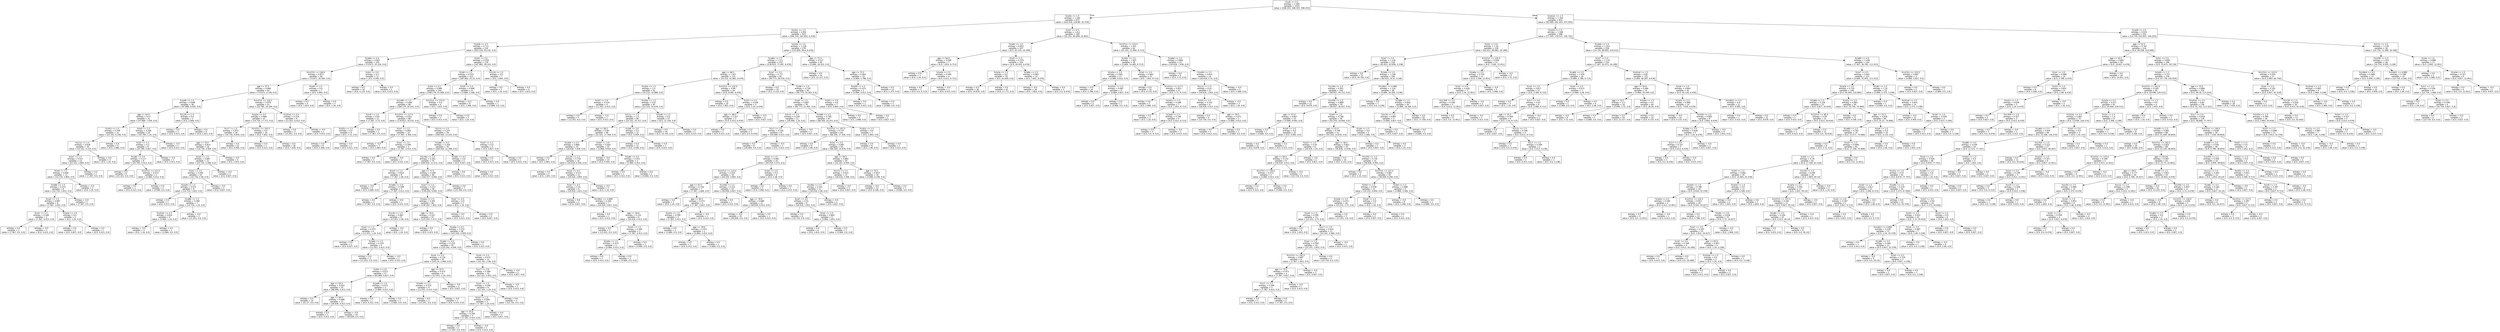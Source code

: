 digraph Tree {
node [shape=box, fontname="helvetica"] ;
edge [fontname="helvetica"] ;
0 [label="fs1a5 <= 2.5\nentropy = 1.585\nsamples = 1525\nvalue = [508.333, 508.333, 508.333]"] ;
1 [label="fs1d2z <= 1.5\nentropy = 1.169\nsamples = 672\nvalue = [416.244, 226.89, 32.378]"] ;
0 -> 1 [labeldistance=2.5, labelangle=45, headlabel="True"] ;
2 [label="fs1d1y <= 1.5\nentropy = 0.952\nsamples = 503\nvalue = [394.143, 162.832, 6.476]"] ;
1 -> 2 ;
3 [label="fs1a2b <= 2.5\nentropy = 0.711\nsamples = 224\nvalue = [261.534, 63.232, 0.0]"] ;
2 -> 3 ;
4 [label="fs1a6a <= 2.5\nentropy = 0.907\nsamples = 105\nvalue = [73.671, 35.129, 0.0]"] ;
3 -> 4 ;
5 [label="fs1ct7z1 <= 136.0\nentropy = 0.873\nsamples = 94\nvalue = [73.671, 30.583, 0.0]"] ;
4 -> 5 ;
6 [label="age <= 57.5\nentropy = 0.846\nsamples = 87\nvalue = [73.671, 27.69, 0.0]"] ;
5 -> 6 ;
7 [label="fs1a4b <= 1.5\nentropy = 0.648\nsamples = 36\nvalue = [47.886, 9.505, 0.0]"] ;
6 -> 7 ;
8 [label="age <= 54.5\nentropy = 0.57\nsamples = 31\nvalue = [47.886, 7.439, 0.0]"] ;
7 -> 8 ;
9 [label="fs1d1z <= 1.5\nentropy = 0.758\nsamples = 21\nvalue = [22.101, 6.199, 0.0]"] ;
8 -> 9 ;
10 [label="fs1c1y <= 1.5\nentropy = 0.628\nsamples = 16\nvalue = [22.101, 4.133, 0.0]"] ;
9 -> 10 ;
11 [label="fs1e7 <= 1.5\nentropy = 0.517\nsamples = 13\nvalue = [22.101, 2.893, 0.0]"] ;
10 -> 11 ;
12 [label="fs1e4 <= 1.5\nentropy = 0.644\nsamples = 11\nvalue = [14.734, 2.893, 0.0]"] ;
11 -> 12 ;
13 [label="fs1a6b <= 1.5\nentropy = 0.472\nsamples = 8\nvalue = [14.734, 1.653, 0.0]"] ;
12 -> 13 ;
14 [label="fs1a5 <= 1.5\nentropy = 0.687\nsamples = 6\nvalue = [7.367, 1.653, 0.0]"] ;
13 -> 14 ;
15 [label="fs1e1 <= 1.5\nentropy = 0.299\nsamples = 3\nvalue = [7.367, 0.413, 0.0]"] ;
14 -> 15 ;
16 [label="entropy = 0.0\nsamples = 2\nvalue = [7.367, 0.0, 0.0]"] ;
15 -> 16 ;
17 [label="entropy = -0.0\nsamples = 1\nvalue = [0.0, 0.413, 0.0]"] ;
15 -> 17 ;
18 [label="fs1a2a <= 2.5\nentropy = 0.0\nsamples = 3\nvalue = [0.0, 1.24, 0.0]"] ;
14 -> 18 ;
19 [label="entropy = 0.0\nsamples = 2\nvalue = [0.0, 0.827, 0.0]"] ;
18 -> 19 ;
20 [label="entropy = 0.0\nsamples = 1\nvalue = [0.0, 0.413, 0.0]"] ;
18 -> 20 ;
21 [label="entropy = -0.0\nsamples = 2\nvalue = [7.367, 0.0, 0.0]"] ;
13 -> 21 ;
22 [label="entropy = -0.0\nsamples = 3\nvalue = [0.0, 1.24, 0.0]"] ;
12 -> 22 ;
23 [label="entropy = 0.0\nsamples = 2\nvalue = [7.367, 0.0, 0.0]"] ;
11 -> 23 ;
24 [label="entropy = -0.0\nsamples = 3\nvalue = [0.0, 1.24, 0.0]"] ;
10 -> 24 ;
25 [label="entropy = 0.0\nsamples = 5\nvalue = [0.0, 2.066, 0.0]"] ;
9 -> 25 ;
26 [label="fs1e3 <= 1.5\nentropy = 0.269\nsamples = 10\nvalue = [25.785, 1.24, 0.0]"] ;
8 -> 26 ;
27 [label="fs1e7 <= 1.5\nentropy = 0.2\nsamples = 9\nvalue = [25.785, 0.827, 0.0]"] ;
26 -> 27 ;
28 [label="fs1a6c <= 4.5\nentropy = 0.117\nsamples = 8\nvalue = [25.785, 0.413, 0.0]"] ;
27 -> 28 ;
29 [label="entropy = 0.0\nsamples = 6\nvalue = [22.101, 0.0, 0.0]"] ;
28 -> 29 ;
30 [label="fs1ct7y1 <= 127.5\nentropy = 0.472\nsamples = 2\nvalue = [3.684, 0.413, 0.0]"] ;
28 -> 30 ;
31 [label="entropy = 0.0\nsamples = 1\nvalue = [0.0, 0.413, 0.0]"] ;
30 -> 31 ;
32 [label="entropy = 0.0\nsamples = 1\nvalue = [3.684, 0.0, 0.0]"] ;
30 -> 32 ;
33 [label="entropy = -0.0\nsamples = 1\nvalue = [0.0, 0.413, 0.0]"] ;
27 -> 33 ;
34 [label="entropy = -0.0\nsamples = 1\nvalue = [0.0, 0.413, 0.0]"] ;
26 -> 34 ;
35 [label="fs1c2b <= 1.5\nentropy = 0.0\nsamples = 5\nvalue = [0.0, 2.066, 0.0]"] ;
7 -> 35 ;
36 [label="entropy = 0.0\nsamples = 1\nvalue = [0.0, 0.413, 0.0]"] ;
35 -> 36 ;
37 [label="entropy = 0.0\nsamples = 4\nvalue = [0.0, 1.653, 0.0]"] ;
35 -> 37 ;
38 [label="fs1ct7z1 <= 132.5\nentropy = 0.978\nsamples = 51\nvalue = [25.785, 18.184, 0.0]"] ;
6 -> 38 ;
39 [label="fs1a2a <= 2.5\nentropy = 0.994\nsamples = 47\nvalue = [14.734, 17.771, 0.0]"] ;
38 -> 39 ;
40 [label="fs1c7 <= 1.5\nentropy = 0.972\nsamples = 28\nvalue = [14.734, 9.919, 0.0]"] ;
39 -> 40 ;
41 [label="age <= 70.5\nentropy = 0.814\nsamples = 16\nvalue = [14.734, 4.959, 0.0]"] ;
40 -> 41 ;
42 [label="fs1e5 <= 1.5\nentropy = 0.687\nsamples = 12\nvalue = [14.734, 3.306, 0.0]"] ;
41 -> 42 ;
43 [label="fs1e1 <= 1.5\nentropy = 0.595\nsamples = 10\nvalue = [14.734, 2.48, 0.0]"] ;
42 -> 43 ;
44 [label="fs1a2b <= 1.5\nentropy = 0.472\nsamples = 8\nvalue = [14.734, 1.653, 0.0]"] ;
43 -> 44 ;
45 [label="entropy = 0.0\nsamples = 1\nvalue = [0.0, 0.413, 0.0]"] ;
44 -> 45 ;
46 [label="fs1a6b <= 1.5\nentropy = 0.394\nsamples = 7\nvalue = [14.734, 1.24, 0.0]"] ;
44 -> 46 ;
47 [label="fs1d1a1 <= 2.5\nentropy = 0.814\nsamples = 4\nvalue = [3.684, 1.24, 0.0]"] ;
46 -> 47 ;
48 [label="entropy = -0.0\nsamples = 3\nvalue = [0.0, 1.24, 0.0]"] ;
47 -> 48 ;
49 [label="entropy = 0.0\nsamples = 1\nvalue = [3.684, 0.0, 0.0]"] ;
47 -> 49 ;
50 [label="entropy = -0.0\nsamples = 3\nvalue = [11.051, 0.0, 0.0]"] ;
46 -> 50 ;
51 [label="entropy = -0.0\nsamples = 2\nvalue = [0.0, 0.827, 0.0]"] ;
43 -> 51 ;
52 [label="entropy = -0.0\nsamples = 2\nvalue = [0.0, 0.827, 0.0]"] ;
42 -> 52 ;
53 [label="entropy = -0.0\nsamples = 4\nvalue = [0.0, 1.653, 0.0]"] ;
41 -> 53 ;
54 [label="entropy = 0.0\nsamples = 12\nvalue = [0.0, 4.959, 0.0]"] ;
40 -> 54 ;
55 [label="fs1ct7y1 <= 102.5\nentropy = 0.0\nsamples = 19\nvalue = [0.0, 7.852, 0.0]"] ;
39 -> 55 ;
56 [label="entropy = 0.0\nsamples = 1\nvalue = [0.0, 0.413, 0.0]"] ;
55 -> 56 ;
57 [label="entropy = 0.0\nsamples = 18\nvalue = [0.0, 7.439, 0.0]"] ;
55 -> 57 ;
58 [label="fs1d1a1 <= 2.5\nentropy = 0.224\nsamples = 4\nvalue = [11.051, 0.413, 0.0]"] ;
38 -> 58 ;
59 [label="entropy = 0.0\nsamples = 3\nvalue = [11.051, 0.0, 0.0]"] ;
58 -> 59 ;
60 [label="entropy = -0.0\nsamples = 1\nvalue = [0.0, 0.413, 0.0]"] ;
58 -> 60 ;
61 [label="fs1e9 <= 1.5\nentropy = 0.0\nsamples = 7\nvalue = [0.0, 2.893, 0.0]"] ;
5 -> 61 ;
62 [label="entropy = 0.0\nsamples = 4\nvalue = [0.0, 1.653, 0.0]"] ;
61 -> 62 ;
63 [label="entropy = 0.0\nsamples = 3\nvalue = [0.0, 1.24, 0.0]"] ;
61 -> 63 ;
64 [label="fs1b1 <= 2.0\nentropy = 0.0\nsamples = 11\nvalue = [0.0, 4.546, 0.0]"] ;
4 -> 64 ;
65 [label="entropy = 0.0\nsamples = 10\nvalue = [0.0, 4.133, 0.0]"] ;
64 -> 65 ;
66 [label="entropy = 0.0\nsamples = 1\nvalue = [0.0, 0.413, 0.0]"] ;
64 -> 66 ;
67 [label="fs1b2 <= 2.0\nentropy = 0.558\nsamples = 119\nvalue = [187.862, 28.103, 0.0]"] ;
3 -> 67 ;
68 [label="fs1e9 <= 1.5\nentropy = 0.525\nsamples = 112\nvalue = [187.862, 25.21, 0.0]"] ;
67 -> 68 ;
69 [label="fs1b3 <= 2.5\nentropy = 0.489\nsamples = 103\nvalue = [184.179, 21.904, 0.0]"] ;
68 -> 69 ;
70 [label="fs1ct4b <= 1.5\nentropy = 0.466\nsamples = 99\nvalue = [184.179, 20.251, 0.0]"] ;
69 -> 70 ;
71 [label="fs1c8 <= 1.5\nentropy = 0.92\nsamples = 11\nvalue = [7.367, 3.72, 0.0]"] ;
70 -> 71 ;
72 [label="fs1d2y <= 1.5\nentropy = 0.0\nsamples = 9\nvalue = [0.0, 3.72, 0.0]"] ;
71 -> 72 ;
73 [label="entropy = 0.0\nsamples = 8\nvalue = [0.0, 3.306, 0.0]"] ;
72 -> 73 ;
74 [label="entropy = 0.0\nsamples = 1\nvalue = [0.0, 0.413, 0.0]"] ;
72 -> 74 ;
75 [label="entropy = 0.0\nsamples = 2\nvalue = [7.367, 0.0, 0.0]"] ;
71 -> 75 ;
76 [label="fs1ct7z1 <= 117.5\nentropy = 0.421\nsamples = 88\nvalue = [176.812, 16.531, 0.0]"] ;
70 -> 76 ;
77 [label="fs1e7 <= 1.5\nentropy = 0.893\nsamples = 10\nvalue = [7.367, 3.306, 0.0]"] ;
76 -> 77 ;
78 [label="entropy = -0.0\nsamples = 7\nvalue = [0.0, 2.893, 0.0]"] ;
77 -> 78 ;
79 [label="fs1e1 <= 1.5\nentropy = 0.299\nsamples = 3\nvalue = [7.367, 0.413, 0.0]"] ;
77 -> 79 ;
80 [label="entropy = 0.0\nsamples = 2\nvalue = [7.367, 0.0, 0.0]"] ;
79 -> 80 ;
81 [label="entropy = -0.0\nsamples = 1\nvalue = [0.0, 0.413, 0.0]"] ;
79 -> 81 ;
82 [label="fs1c1z <= 2.5\nentropy = 0.375\nsamples = 78\nvalue = [169.444, 13.225, 0.0]"] ;
76 -> 82 ;
83 [label="fs1a6b <= 4.5\nentropy = 0.359\nsamples = 76\nvalue = [169.444, 12.398, 0.0]"] ;
82 -> 83 ;
84 [label="fs1ct4a <= 1.5\nentropy = 0.343\nsamples = 74\nvalue = [169.444, 11.572, 0.0]"] ;
83 -> 84 ;
85 [label="fs1a5 <= 1.5\nentropy = 0.814\nsamples = 8\nvalue = [7.367, 2.48, 0.0]"] ;
84 -> 85 ;
86 [label="entropy = -0.0\nsamples = 5\nvalue = [0.0, 2.066, 0.0]"] ;
85 -> 86 ;
87 [label="fs1a6a <= 2.5\nentropy = 0.299\nsamples = 3\nvalue = [7.367, 0.413, 0.0]"] ;
85 -> 87 ;
88 [label="entropy = 0.0\nsamples = 2\nvalue = [7.367, 0.0, 0.0]"] ;
87 -> 88 ;
89 [label="entropy = -0.0\nsamples = 1\nvalue = [0.0, 0.413, 0.0]"] ;
87 -> 89 ;
90 [label="age <= 71.5\nentropy = 0.299\nsamples = 66\nvalue = [162.077, 9.092, 0.0]"] ;
84 -> 90 ;
91 [label="fs1e7 <= 1.5\nentropy = 0.337\nsamples = 59\nvalue = [136.292, 9.092, 0.0]"] ;
90 -> 91 ;
92 [label="fs1a2a <= 2.5\nentropy = 0.305\nsamples = 56\nvalue = [136.292, 7.852, 0.0]"] ;
91 -> 92 ;
93 [label="fs1c2b <= 1.5\nentropy = 0.687\nsamples = 9\nvalue = [11.051, 2.48, 0.0]"] ;
92 -> 93 ;
94 [label="fs1a5 <= 1.5\nentropy = 0.472\nsamples = 6\nvalue = [11.051, 1.24, 0.0]"] ;
93 -> 94 ;
95 [label="entropy = 0.0\nsamples = 2\nvalue = [0.0, 0.827, 0.0]"] ;
94 -> 95 ;
96 [label="fs1a6a <= 1.5\nentropy = 0.224\nsamples = 4\nvalue = [11.051, 0.413, 0.0]"] ;
94 -> 96 ;
97 [label="entropy = 0.0\nsamples = 3\nvalue = [11.051, 0.0, 0.0]"] ;
96 -> 97 ;
98 [label="entropy = -0.0\nsamples = 1\nvalue = [0.0, 0.413, 0.0]"] ;
96 -> 98 ;
99 [label="entropy = -0.0\nsamples = 3\nvalue = [0.0, 1.24, 0.0]"] ;
93 -> 99 ;
100 [label="age <= 34.0\nentropy = 0.247\nsamples = 47\nvalue = [125.242, 5.373, 0.0]"] ;
92 -> 100 ;
101 [label="entropy = 0.0\nsamples = 1\nvalue = [0.0, 0.413, 0.0]"] ;
100 -> 101 ;
102 [label="fs1a6a <= 4.5\nentropy = 0.233\nsamples = 46\nvalue = [125.242, 4.959, 0.0]"] ;
100 -> 102 ;
103 [label="fs1a6c <= 4.5\nentropy = 0.219\nsamples = 45\nvalue = [125.242, 4.546, 0.0]"] ;
102 -> 103 ;
104 [label="fs1a1 <= 3.5\nentropy = 0.139\nsamples = 33\nvalue = [103.14, 2.066, 0.0]"] ;
103 -> 104 ;
105 [label="fs1b4 <= 2.0\nentropy = 0.073\nsamples = 27\nvalue = [92.089, 0.827, 0.0]"] ;
104 -> 105 ;
106 [label="age <= 54.5\nentropy = 0.043\nsamples = 25\nvalue = [88.406, 0.413, 0.0]"] ;
105 -> 106 ;
107 [label="entropy = 0.0\nsamples = 14\nvalue = [51.57, 0.0, 0.0]"] ;
106 -> 107 ;
108 [label="age <= 56.5\nentropy = 0.088\nsamples = 11\nvalue = [36.836, 0.413, 0.0]"] ;
106 -> 108 ;
109 [label="entropy = 0.0\nsamples = 1\nvalue = [0.0, 0.413, 0.0]"] ;
108 -> 109 ;
110 [label="entropy = -0.0\nsamples = 10\nvalue = [36.836, 0.0, 0.0]"] ;
108 -> 110 ;
111 [label="fs1a4b <= 1.5\nentropy = 0.472\nsamples = 2\nvalue = [3.684, 0.413, 0.0]"] ;
105 -> 111 ;
112 [label="entropy = 0.0\nsamples = 1\nvalue = [0.0, 0.413, 0.0]"] ;
111 -> 112 ;
113 [label="entropy = 0.0\nsamples = 1\nvalue = [3.684, 0.0, 0.0]"] ;
111 -> 113 ;
114 [label="age <= 55.5\nentropy = 0.472\nsamples = 6\nvalue = [11.051, 1.24, 0.0]"] ;
104 -> 114 ;
115 [label="fs1a4b <= 1.5\nentropy = 0.224\nsamples = 4\nvalue = [11.051, 0.413, 0.0]"] ;
114 -> 115 ;
116 [label="entropy = 0.0\nsamples = 3\nvalue = [11.051, 0.0, 0.0]"] ;
115 -> 116 ;
117 [label="entropy = -0.0\nsamples = 1\nvalue = [0.0, 0.413, 0.0]"] ;
115 -> 117 ;
118 [label="entropy = -0.0\nsamples = 2\nvalue = [0.0, 0.827, 0.0]"] ;
114 -> 118 ;
119 [label="fs1a1 <= 2.5\nentropy = 0.472\nsamples = 12\nvalue = [22.101, 2.48, 0.0]"] ;
103 -> 119 ;
120 [label="fs1c7 <= 3.0\nentropy = 0.364\nsamples = 10\nvalue = [22.101, 1.653, 0.0]"] ;
119 -> 120 ;
121 [label="fs1a1 <= 1.5\nentropy = 0.299\nsamples = 9\nvalue = [22.101, 1.24, 0.0]"] ;
120 -> 121 ;
122 [label="fs1e3 <= 1.5\nentropy = 0.595\nsamples = 5\nvalue = [7.367, 1.24, 0.0]"] ;
121 -> 122 ;
123 [label="age <= 55.0\nentropy = 0.299\nsamples = 3\nvalue = [7.367, 0.413, 0.0]"] ;
122 -> 123 ;
124 [label="entropy = 0.0\nsamples = 2\nvalue = [7.367, 0.0, 0.0]"] ;
123 -> 124 ;
125 [label="entropy = -0.0\nsamples = 1\nvalue = [0.0, 0.413, 0.0]"] ;
123 -> 125 ;
126 [label="entropy = -0.0\nsamples = 2\nvalue = [0.0, 0.827, 0.0]"] ;
122 -> 126 ;
127 [label="entropy = 0.0\nsamples = 4\nvalue = [14.734, 0.0, 0.0]"] ;
121 -> 127 ;
128 [label="entropy = -0.0\nsamples = 1\nvalue = [0.0, 0.413, 0.0]"] ;
120 -> 128 ;
129 [label="entropy = -0.0\nsamples = 2\nvalue = [0.0, 0.827, 0.0]"] ;
119 -> 129 ;
130 [label="entropy = 0.0\nsamples = 1\nvalue = [0.0, 0.413, 0.0]"] ;
102 -> 130 ;
131 [label="fs1a7 <= 4.5\nentropy = 0.0\nsamples = 3\nvalue = [0.0, 1.24, 0.0]"] ;
91 -> 131 ;
132 [label="entropy = 0.0\nsamples = 1\nvalue = [0.0, 0.413, 0.0]"] ;
131 -> 132 ;
133 [label="entropy = 0.0\nsamples = 2\nvalue = [0.0, 0.827, 0.0]"] ;
131 -> 133 ;
134 [label="entropy = 0.0\nsamples = 7\nvalue = [25.785, 0.0, 0.0]"] ;
90 -> 134 ;
135 [label="fs1a6c <= 4.5\nentropy = 0.0\nsamples = 2\nvalue = [0.0, 0.827, 0.0]"] ;
83 -> 135 ;
136 [label="entropy = 0.0\nsamples = 1\nvalue = [0.0, 0.413, 0.0]"] ;
135 -> 136 ;
137 [label="entropy = 0.0\nsamples = 1\nvalue = [0.0, 0.413, 0.0]"] ;
135 -> 137 ;
138 [label="fs1e7 <= 1.5\nentropy = 0.0\nsamples = 2\nvalue = [0.0, 0.827, 0.0]"] ;
82 -> 138 ;
139 [label="entropy = 0.0\nsamples = 1\nvalue = [0.0, 0.413, 0.0]"] ;
138 -> 139 ;
140 [label="entropy = 0.0\nsamples = 1\nvalue = [0.0, 0.413, 0.0]"] ;
138 -> 140 ;
141 [label="fs1ct7y1 <= 115.0\nentropy = 0.0\nsamples = 4\nvalue = [0.0, 1.653, 0.0]"] ;
69 -> 141 ;
142 [label="entropy = 0.0\nsamples = 1\nvalue = [0.0, 0.413, 0.0]"] ;
141 -> 142 ;
143 [label="entropy = 0.0\nsamples = 3\nvalue = [0.0, 1.24, 0.0]"] ;
141 -> 143 ;
144 [label="fs1e5 <= 1.5\nentropy = 0.998\nsamples = 9\nvalue = [3.684, 3.306, 0.0]"] ;
68 -> 144 ;
145 [label="entropy = -0.0\nsamples = 8\nvalue = [0.0, 3.306, 0.0]"] ;
144 -> 145 ;
146 [label="entropy = 0.0\nsamples = 1\nvalue = [3.684, 0.0, 0.0]"] ;
144 -> 146 ;
147 [label="fs1c2b <= 1.5\nentropy = 0.0\nsamples = 7\nvalue = [0.0, 2.893, 0.0]"] ;
67 -> 147 ;
148 [label="entropy = 0.0\nsamples = 3\nvalue = [0.0, 1.24, 0.0]"] ;
147 -> 148 ;
149 [label="entropy = 0.0\nsamples = 4\nvalue = [0.0, 1.653, 0.0]"] ;
147 -> 149 ;
150 [label="fs1a3a <= 1.5\nentropy = 1.138\nsamples = 279\nvalue = [132.609, 99.6, 6.476]"] ;
2 -> 150 ;
151 [label="fs1a6a <= 1.5\nentropy = 1.111\nsamples = 210\nvalue = [128.925, 71.497, 6.476]"] ;
150 -> 151 ;
152 [label="age <= 66.5\nentropy = 1.307\nsamples = 115\nvalue = [33.152, 42.981, 6.476]"] ;
151 -> 152 ;
153 [label="fs1a2a <= 1.5\nentropy = 1.0\nsamples = 91\nvalue = [33.152, 33.889, 0.0]"] ;
152 -> 153 ;
154 [label="fs1b3 <= 2.0\nentropy = 0.224\nsamples = 4\nvalue = [11.051, 0.413, 0.0]"] ;
153 -> 154 ;
155 [label="entropy = 0.0\nsamples = 3\nvalue = [11.051, 0.0, 0.0]"] ;
154 -> 155 ;
156 [label="entropy = -0.0\nsamples = 1\nvalue = [0.0, 0.413, 0.0]"] ;
154 -> 156 ;
157 [label="fs1d2y <= 1.5\nentropy = 0.97\nsamples = 87\nvalue = [22.101, 33.476, 0.0]"] ;
153 -> 157 ;
158 [label="fs1c1y <= 1.5\nentropy = 1.0\nsamples = 60\nvalue = [22.101, 22.317, 0.0]"] ;
157 -> 158 ;
159 [label="age <= 58.5\nentropy = 0.99\nsamples = 48\nvalue = [22.101, 17.358, 0.0]"] ;
158 -> 159 ;
160 [label="fs1a2b <= 2.5\nentropy = 0.866\nsamples = 23\nvalue = [18.418, 7.439, 0.0]"] ;
159 -> 160 ;
161 [label="entropy = 0.0\nsamples = 7\nvalue = [0.0, 2.893, 0.0]"] ;
160 -> 161 ;
162 [label="fs1c2b <= 1.5\nentropy = 0.718\nsamples = 16\nvalue = [18.418, 4.546, 0.0]"] ;
160 -> 162 ;
163 [label="entropy = 0.0\nsamples = 4\nvalue = [0.0, 1.653, 0.0]"] ;
162 -> 163 ;
164 [label="fs1a1 <= 3.5\nentropy = 0.573\nsamples = 12\nvalue = [18.418, 2.893, 0.0]"] ;
162 -> 164 ;
165 [label="fs1a7 <= 4.5\nentropy = 0.41\nsamples = 9\nvalue = [18.418, 1.653, 0.0]"] ;
164 -> 165 ;
166 [label="entropy = 0.0\nsamples = 2\nvalue = [0.0, 0.827, 0.0]"] ;
165 -> 166 ;
167 [label="fs1ct6z1 <= 4.969\nentropy = 0.256\nsamples = 7\nvalue = [18.418, 0.827, 0.0]"] ;
165 -> 167 ;
168 [label="entropy = 0.0\nsamples = 1\nvalue = [0.0, 0.413, 0.0]"] ;
167 -> 168 ;
169 [label="age <= 56.0\nentropy = 0.152\nsamples = 6\nvalue = [18.418, 0.413, 0.0]"] ;
167 -> 169 ;
170 [label="entropy = 0.0\nsamples = 3\nvalue = [11.051, 0.0, 0.0]"] ;
169 -> 170 ;
171 [label="fs1e3 <= 1.5\nentropy = 0.299\nsamples = 3\nvalue = [7.367, 0.413, 0.0]"] ;
169 -> 171 ;
172 [label="fs1a4a <= 1.5\nentropy = 0.472\nsamples = 2\nvalue = [3.684, 0.413, 0.0]"] ;
171 -> 172 ;
173 [label="entropy = 0.0\nsamples = 1\nvalue = [0.0, 0.413, 0.0]"] ;
172 -> 173 ;
174 [label="entropy = 0.0\nsamples = 1\nvalue = [3.684, 0.0, 0.0]"] ;
172 -> 174 ;
175 [label="entropy = 0.0\nsamples = 1\nvalue = [3.684, 0.0, 0.0]"] ;
171 -> 175 ;
176 [label="entropy = -0.0\nsamples = 3\nvalue = [0.0, 1.24, 0.0]"] ;
164 -> 176 ;
177 [label="fs1b5 <= 2.0\nentropy = 0.843\nsamples = 25\nvalue = [3.684, 9.919, 0.0]"] ;
159 -> 177 ;
178 [label="entropy = -0.0\nsamples = 23\nvalue = [0.0, 9.505, 0.0]"] ;
177 -> 178 ;
179 [label="fs1a6c <= 4.5\nentropy = 0.472\nsamples = 2\nvalue = [3.684, 0.413, 0.0]"] ;
177 -> 179 ;
180 [label="entropy = 0.0\nsamples = 1\nvalue = [0.0, 0.413, 0.0]"] ;
179 -> 180 ;
181 [label="entropy = 0.0\nsamples = 1\nvalue = [3.684, 0.0, 0.0]"] ;
179 -> 181 ;
182 [label="fs1b8 <= 2.0\nentropy = 0.0\nsamples = 12\nvalue = [0.0, 4.959, 0.0]"] ;
158 -> 182 ;
183 [label="entropy = 0.0\nsamples = 11\nvalue = [0.0, 4.546, 0.0]"] ;
182 -> 183 ;
184 [label="entropy = 0.0\nsamples = 1\nvalue = [0.0, 0.413, 0.0]"] ;
182 -> 184 ;
185 [label="fs1a4b <= 1.5\nentropy = 0.0\nsamples = 27\nvalue = [0.0, 11.159, 0.0]"] ;
157 -> 185 ;
186 [label="entropy = 0.0\nsamples = 26\nvalue = [0.0, 10.745, 0.0]"] ;
185 -> 186 ;
187 [label="entropy = 0.0\nsamples = 1\nvalue = [0.0, 0.413, 0.0]"] ;
185 -> 187 ;
188 [label="fs1ct7y1 <= 132.0\nentropy = 0.98\nsamples = 24\nvalue = [0.0, 9.092, 6.476]"] ;
152 -> 188 ;
189 [label="entropy = 0.0\nsamples = 19\nvalue = [0.0, 7.852, 0.0]"] ;
188 -> 189 ;
190 [label="fs1b3 <= 2.5\nentropy = 0.636\nsamples = 5\nvalue = [0.0, 1.24, 6.476]"] ;
188 -> 190 ;
191 [label="age <= 68.5\nentropy = 0.327\nsamples = 3\nvalue = [0.0, 0.413, 6.476]"] ;
190 -> 191 ;
192 [label="entropy = 0.0\nsamples = 1\nvalue = [0.0, 0.413, 0.0]"] ;
191 -> 192 ;
193 [label="entropy = 0.0\nsamples = 2\nvalue = [0.0, 0.0, 6.476]"] ;
191 -> 193 ;
194 [label="entropy = -0.0\nsamples = 2\nvalue = [0.0, 0.827, 0.0]"] ;
190 -> 194 ;
195 [label="fs1a7 <= 3.5\nentropy = 0.777\nsamples = 95\nvalue = [95.773, 28.516, 0.0]"] ;
151 -> 195 ;
196 [label="entropy = 0.0\nsamples = 10\nvalue = [0.0, 4.133, 0.0]"] ;
195 -> 196 ;
197 [label="fs1b8 <= 1.5\nentropy = 0.728\nsamples = 85\nvalue = [95.773, 24.383, 0.0]"] ;
195 -> 197 ;
198 [label="fs1a5 <= 1.5\nentropy = 0.687\nsamples = 78\nvalue = [95.773, 21.491, 0.0]"] ;
197 -> 198 ;
199 [label="fs1c1z <= 1.5\nentropy = 0.244\nsamples = 11\nvalue = [29.469, 1.24, 0.0]"] ;
198 -> 199 ;
200 [label="fs1c7 <= 3.5\nentropy = 0.105\nsamples = 9\nvalue = [29.469, 0.413, 0.0]"] ;
199 -> 200 ;
201 [label="entropy = 0.0\nsamples = 8\nvalue = [29.469, 0.0, 0.0]"] ;
200 -> 201 ;
202 [label="entropy = -0.0\nsamples = 1\nvalue = [0.0, 0.413, 0.0]"] ;
200 -> 202 ;
203 [label="entropy = -0.0\nsamples = 2\nvalue = [0.0, 0.827, 0.0]"] ;
199 -> 203 ;
204 [label="fs1a6b <= 2.5\nentropy = 0.785\nsamples = 67\nvalue = [66.304, 20.251, 0.0]"] ;
198 -> 204 ;
205 [label="fs1ct7y1 <= 107.5\nentropy = 0.737\nsamples = 60\nvalue = [66.304, 17.358, 0.0]"] ;
204 -> 205 ;
206 [label="entropy = 0.0\nsamples = 6\nvalue = [0.0, 2.48, 0.0]"] ;
205 -> 206 ;
207 [label="fs1a1 <= 2.5\nentropy = 0.687\nsamples = 54\nvalue = [66.304, 14.878, 0.0]"] ;
205 -> 207 ;
208 [label="fs1e1 <= 1.5\nentropy = 0.495\nsamples = 25\nvalue = [44.203, 5.373, 0.0]"] ;
207 -> 208 ;
209 [label="fs1ct7y1 <= 115.0\nentropy = 0.333\nsamples = 19\nvalue = [44.203, 2.893, 0.0]"] ;
208 -> 209 ;
210 [label="age <= 67.5\nentropy = 0.758\nsamples = 7\nvalue = [7.367, 2.066, 0.0]"] ;
209 -> 210 ;
211 [label="entropy = 0.0\nsamples = 3\nvalue = [0.0, 1.24, 0.0]"] ;
210 -> 211 ;
212 [label="age <= 83.5\nentropy = 0.472\nsamples = 4\nvalue = [7.367, 0.827, 0.0]"] ;
210 -> 212 ;
213 [label="fs1d1z <= 1.5\nentropy = 0.299\nsamples = 3\nvalue = [7.367, 0.413, 0.0]"] ;
212 -> 213 ;
214 [label="entropy = 0.0\nsamples = 1\nvalue = [3.684, 0.0, 0.0]"] ;
213 -> 214 ;
215 [label="age <= 78.0\nentropy = 0.472\nsamples = 2\nvalue = [3.684, 0.413, 0.0]"] ;
213 -> 215 ;
216 [label="entropy = 0.0\nsamples = 1\nvalue = [0.0, 0.413, 0.0]"] ;
215 -> 216 ;
217 [label="entropy = 0.0\nsamples = 1\nvalue = [3.684, 0.0, 0.0]"] ;
215 -> 217 ;
218 [label="entropy = -0.0\nsamples = 1\nvalue = [0.0, 0.413, 0.0]"] ;
212 -> 218 ;
219 [label="fs1ct4b <= 1.5\nentropy = 0.152\nsamples = 12\nvalue = [36.836, 0.827, 0.0]"] ;
209 -> 219 ;
220 [label="entropy = 0.0\nsamples = 1\nvalue = [0.0, 0.413, 0.0]"] ;
219 -> 220 ;
221 [label="age <= 78.0\nentropy = 0.088\nsamples = 11\nvalue = [36.836, 0.413, 0.0]"] ;
219 -> 221 ;
222 [label="entropy = -0.0\nsamples = 10\nvalue = [36.836, 0.0, 0.0]"] ;
221 -> 222 ;
223 [label="entropy = 0.0\nsamples = 1\nvalue = [0.0, 0.413, 0.0]"] ;
221 -> 223 ;
224 [label="fs1b2 <= 2.0\nentropy = 0.0\nsamples = 6\nvalue = [0.0, 2.48, 0.0]"] ;
208 -> 224 ;
225 [label="entropy = 0.0\nsamples = 5\nvalue = [0.0, 2.066, 0.0]"] ;
224 -> 225 ;
226 [label="entropy = 0.0\nsamples = 1\nvalue = [0.0, 0.413, 0.0]"] ;
224 -> 226 ;
227 [label="age <= 59.5\nentropy = 0.882\nsamples = 29\nvalue = [22.101, 9.505, 0.0]"] ;
207 -> 227 ;
228 [label="fs1c1z <= 1.5\nentropy = 0.615\nsamples = 13\nvalue = [18.418, 3.306, 0.0]"] ;
227 -> 228 ;
229 [label="fs1a6a <= 2.5\nentropy = 0.525\nsamples = 11\nvalue = [18.418, 2.48, 0.0]"] ;
228 -> 229 ;
230 [label="fs1a7 <= 4.5\nentropy = 0.41\nsamples = 9\nvalue = [18.418, 1.653, 0.0]"] ;
229 -> 230 ;
231 [label="entropy = 0.0\nsamples = 4\nvalue = [14.734, 0.0, 0.0]"] ;
230 -> 231 ;
232 [label="fs1e1 <= 1.5\nentropy = 0.893\nsamples = 5\nvalue = [3.684, 1.653, 0.0]"] ;
230 -> 232 ;
233 [label="entropy = 0.0\nsamples = 4\nvalue = [0.0, 1.653, 0.0]"] ;
232 -> 233 ;
234 [label="entropy = 0.0\nsamples = 1\nvalue = [3.684, 0.0, 0.0]"] ;
232 -> 234 ;
235 [label="entropy = -0.0\nsamples = 2\nvalue = [0.0, 0.827, 0.0]"] ;
229 -> 235 ;
236 [label="entropy = -0.0\nsamples = 2\nvalue = [0.0, 0.827, 0.0]"] ;
228 -> 236 ;
237 [label="age <= 75.5\nentropy = 0.953\nsamples = 16\nvalue = [3.684, 6.199, 0.0]"] ;
227 -> 237 ;
238 [label="entropy = -0.0\nsamples = 15\nvalue = [0.0, 6.199, 0.0]"] ;
237 -> 238 ;
239 [label="entropy = 0.0\nsamples = 1\nvalue = [3.684, 0.0, 0.0]"] ;
237 -> 239 ;
240 [label="fs1d2y <= 1.5\nentropy = 0.0\nsamples = 7\nvalue = [0.0, 2.893, 0.0]"] ;
204 -> 240 ;
241 [label="entropy = 0.0\nsamples = 6\nvalue = [0.0, 2.48, 0.0]"] ;
240 -> 241 ;
242 [label="entropy = 0.0\nsamples = 1\nvalue = [0.0, 0.413, 0.0]"] ;
240 -> 242 ;
243 [label="fs1b5 <= 2.0\nentropy = 0.0\nsamples = 7\nvalue = [0.0, 2.893, 0.0]"] ;
197 -> 243 ;
244 [label="entropy = 0.0\nsamples = 5\nvalue = [0.0, 2.066, 0.0]"] ;
243 -> 244 ;
245 [label="entropy = 0.0\nsamples = 2\nvalue = [0.0, 0.827, 0.0]"] ;
243 -> 245 ;
246 [label="age <= 72.5\nentropy = 0.517\nsamples = 69\nvalue = [3.684, 28.103, 0.0]"] ;
150 -> 246 ;
247 [label="entropy = 0.0\nsamples = 54\nvalue = [0.0, 22.317, 0.0]"] ;
246 -> 247 ;
248 [label="age <= 73.5\nentropy = 0.964\nsamples = 15\nvalue = [3.684, 5.786, 0.0]"] ;
246 -> 248 ;
249 [label="fs1a2b <= 1.5\nentropy = 0.472\nsamples = 2\nvalue = [3.684, 0.413, 0.0]"] ;
248 -> 249 ;
250 [label="entropy = 0.0\nsamples = 1\nvalue = [0.0, 0.413, 0.0]"] ;
249 -> 250 ;
251 [label="entropy = 0.0\nsamples = 1\nvalue = [3.684, 0.0, 0.0]"] ;
249 -> 251 ;
252 [label="entropy = 0.0\nsamples = 13\nvalue = [0.0, 5.373, 0.0]"] ;
248 -> 252 ;
253 [label="fs1a7 <= 4.5\nentropy = 1.412\nsamples = 169\nvalue = [22.101, 64.058, 25.902]"] ;
1 -> 253 ;
254 [label="fs1a6c <= 1.5\nentropy = 0.852\nsamples = 107\nvalue = [0.0, 42.154, 16.189]"] ;
253 -> 254 ;
255 [label="age <= 56.0\nentropy = 0.598\nsamples = 7\nvalue = [0.0, 1.653, 9.713]"] ;
254 -> 255 ;
256 [label="entropy = 0.0\nsamples = 3\nvalue = [0.0, 1.24, 0.0]"] ;
255 -> 256 ;
257 [label="fs1a2a <= 2.5\nentropy = 0.246\nsamples = 4\nvalue = [0.0, 0.413, 9.713]"] ;
255 -> 257 ;
258 [label="entropy = 0.0\nsamples = 3\nvalue = [0.0, 0.0, 9.713]"] ;
257 -> 258 ;
259 [label="entropy = -0.0\nsamples = 1\nvalue = [0.0, 0.413, 0.0]"] ;
257 -> 259 ;
260 [label="fs1e5 <= 1.5\nentropy = 0.579\nsamples = 100\nvalue = [0.0, 40.501, 6.476]"] ;
254 -> 260 ;
261 [label="fs1a3a <= 1.5\nentropy = 0.0\nsamples = 79\nvalue = [0.0, 32.649, 0.0]"] ;
260 -> 261 ;
262 [label="entropy = 0.0\nsamples = 36\nvalue = [0.0, 14.878, 0.0]"] ;
261 -> 262 ;
263 [label="entropy = 0.0\nsamples = 43\nvalue = [0.0, 17.771, 0.0]"] ;
261 -> 263 ;
264 [label="fs1a6a <= 2.5\nentropy = 0.993\nsamples = 21\nvalue = [0.0, 7.852, 6.476]"] ;
260 -> 264 ;
265 [label="entropy = -0.0\nsamples = 19\nvalue = [0.0, 7.852, 0.0]"] ;
264 -> 265 ;
266 [label="entropy = 0.0\nsamples = 2\nvalue = [0.0, 0.0, 6.476]"] ;
264 -> 266 ;
267 [label="fs1ct7y1 <= 123.5\nentropy = 1.501\nsamples = 62\nvalue = [22.101, 21.904, 9.713]"] ;
253 -> 267 ;
268 [label="fs1d2y <= 1.5\nentropy = 1.407\nsamples = 39\nvalue = [3.684, 14.465, 9.713]"] ;
267 -> 268 ;
269 [label="fs1a3a <= 1.5\nentropy = 0.941\nsamples = 17\nvalue = [3.684, 6.612, 0.0]"] ;
268 -> 269 ;
270 [label="entropy = -0.0\nsamples = 14\nvalue = [0.0, 5.786, 0.0]"] ;
269 -> 270 ;
271 [label="fs1d1a1 <= 1.5\nentropy = 0.687\nsamples = 3\nvalue = [3.684, 0.827, 0.0]"] ;
269 -> 271 ;
272 [label="entropy = 0.0\nsamples = 2\nvalue = [0.0, 0.827, 0.0]"] ;
271 -> 272 ;
273 [label="entropy = 0.0\nsamples = 1\nvalue = [3.684, 0.0, 0.0]"] ;
271 -> 273 ;
274 [label="fs1a1 <= 2.5\nentropy = 0.992\nsamples = 22\nvalue = [0.0, 7.852, 9.713]"] ;
268 -> 274 ;
275 [label="entropy = 0.0\nsamples = 10\nvalue = [0.0, 4.133, 0.0]"] ;
274 -> 275 ;
276 [label="fs1ct7y1 <= 117.5\nentropy = 0.851\nsamples = 12\nvalue = [0.0, 3.72, 9.713]"] ;
274 -> 276 ;
277 [label="entropy = 0.0\nsamples = 5\nvalue = [0.0, 2.066, 0.0]"] ;
276 -> 277 ;
278 [label="fs1d1y <= 1.5\nentropy = 0.598\nsamples = 7\nvalue = [0.0, 1.653, 9.713]"] ;
276 -> 278 ;
279 [label="entropy = 0.0\nsamples = 3\nvalue = [0.0, 1.24, 0.0]"] ;
278 -> 279 ;
280 [label="fs1a2b <= 2.5\nentropy = 0.246\nsamples = 4\nvalue = [0.0, 0.413, 9.713]"] ;
278 -> 280 ;
281 [label="entropy = 0.0\nsamples = 3\nvalue = [0.0, 0.0, 9.713]"] ;
280 -> 281 ;
282 [label="entropy = -0.0\nsamples = 1\nvalue = [0.0, 0.413, 0.0]"] ;
280 -> 282 ;
283 [label="fs1a6a <= 1.5\nentropy = 0.866\nsamples = 23\nvalue = [18.418, 7.439, 0.0]"] ;
267 -> 283 ;
284 [label="entropy = 0.0\nsamples = 9\nvalue = [0.0, 3.72, 0.0]"] ;
283 -> 284 ;
285 [label="fs1a3b <= 1.5\nentropy = 0.653\nsamples = 14\nvalue = [18.418, 3.72, 0.0]"] ;
283 -> 285 ;
286 [label="fs1c1y <= 1.5\nentropy = 0.41\nsamples = 9\nvalue = [18.418, 1.653, 0.0]"] ;
285 -> 286 ;
287 [label="fs1e5 <= 1.5\nentropy = 0.152\nsamples = 6\nvalue = [18.418, 0.413, 0.0]"] ;
286 -> 287 ;
288 [label="entropy = 0.0\nsamples = 4\nvalue = [14.734, 0.0, 0.0]"] ;
287 -> 288 ;
289 [label="age <= 59.5\nentropy = 0.472\nsamples = 2\nvalue = [3.684, 0.413, 0.0]"] ;
287 -> 289 ;
290 [label="entropy = 0.0\nsamples = 1\nvalue = [0.0, 0.413, 0.0]"] ;
289 -> 290 ;
291 [label="entropy = 0.0\nsamples = 1\nvalue = [3.684, 0.0, 0.0]"] ;
289 -> 291 ;
292 [label="entropy = -0.0\nsamples = 3\nvalue = [0.0, 1.24, 0.0]"] ;
286 -> 292 ;
293 [label="entropy = -0.0\nsamples = 5\nvalue = [0.0, 2.066, 0.0]"] ;
285 -> 293 ;
294 [label="fs1d1a1 <= 1.5\nentropy = 1.344\nsamples = 853\nvalue = [92.089, 281.443, 475.955]"] ;
0 -> 294 [labeldistance=2.5, labelangle=-45, headlabel="False"] ;
295 [label="fs1d2y <= 1.5\nentropy = 1.508\nsamples = 498\nvalue = [77.355, 178.537, 145.701]"] ;
294 -> 295 ;
296 [label="fs1b2 <= 2.0\nentropy = 1.34\nsamples = 239\nvalue = [62.621, 89.682, 16.189]"] ;
295 -> 296 ;
297 [label="fs1a7 <= 3.5\nentropy = 1.116\nsamples = 218\nvalue = [62.621, 82.656, 3.238]"] ;
296 -> 297 ;
298 [label="entropy = 0.0\nsamples = 72\nvalue = [0.0, 29.756, 0.0]"] ;
297 -> 298 ;
299 [label="fs1a4a <= 1.5\nentropy = 1.148\nsamples = 146\nvalue = [62.621, 52.9, 3.238]"] ;
297 -> 299 ;
300 [label="fs1ct4a <= 1.5\nentropy = 0.951\nsamples = 100\nvalue = [58.937, 34.715, 0.0]"] ;
299 -> 300 ;
301 [label="entropy = 0.0\nsamples = 21\nvalue = [0.0, 8.679, 0.0]"] ;
300 -> 301 ;
302 [label="fs1ct5b <= 1.5\nentropy = 0.889\nsamples = 79\nvalue = [58.937, 26.037, 0.0]"] ;
300 -> 302 ;
303 [label="age <= 47.0\nentropy = 0.867\nsamples = 23\nvalue = [3.684, 9.092, 0.0]"] ;
302 -> 303 ;
304 [label="entropy = 0.0\nsamples = 1\nvalue = [3.684, 0.0, 0.0]"] ;
303 -> 304 ;
305 [label="fs1e5 <= 1.5\nentropy = 0.0\nsamples = 22\nvalue = [0.0, 9.092, 0.0]"] ;
303 -> 305 ;
306 [label="entropy = 0.0\nsamples = 21\nvalue = [0.0, 8.679, 0.0]"] ;
305 -> 306 ;
307 [label="entropy = 0.0\nsamples = 1\nvalue = [0.0, 0.413, 0.0]"] ;
305 -> 307 ;
308 [label="fs1b9 <= 1.5\nentropy = 0.786\nsamples = 56\nvalue = [55.254, 16.944, 0.0]"] ;
302 -> 308 ;
309 [label="age <= 51.0\nentropy = 0.746\nsamples = 51\nvalue = [55.254, 14.878, 0.0]"] ;
308 -> 309 ;
310 [label="fs1e3 <= 1.5\nentropy = 0.34\nsamples = 8\nvalue = [18.418, 1.24, 0.0]"] ;
309 -> 310 ;
311 [label="age <= 44.5\nentropy = 0.152\nsamples = 6\nvalue = [18.418, 0.413, 0.0]"] ;
310 -> 311 ;
312 [label="fs1ct7z1 <= 130.0\nentropy = 0.472\nsamples = 2\nvalue = [3.684, 0.413, 0.0]"] ;
311 -> 312 ;
313 [label="entropy = 0.0\nsamples = 1\nvalue = [0.0, 0.413, 0.0]"] ;
312 -> 313 ;
314 [label="entropy = 0.0\nsamples = 1\nvalue = [3.684, 0.0, 0.0]"] ;
312 -> 314 ;
315 [label="entropy = -0.0\nsamples = 4\nvalue = [14.734, 0.0, 0.0]"] ;
311 -> 315 ;
316 [label="entropy = -0.0\nsamples = 2\nvalue = [0.0, 0.827, 0.0]"] ;
310 -> 316 ;
317 [label="age <= 58.5\nentropy = 0.842\nsamples = 43\nvalue = [36.836, 13.638, 0.0]"] ;
309 -> 317 ;
318 [label="entropy = 0.0\nsamples = 10\nvalue = [0.0, 4.133, 0.0]"] ;
317 -> 318 ;
319 [label="fs1ct5a <= 1.5\nentropy = 0.732\nsamples = 33\nvalue = [36.836, 9.505, 0.0]"] ;
317 -> 319 ;
320 [label="entropy = 0.0\nsamples = 3\nvalue = [0.0, 1.24, 0.0]"] ;
319 -> 320 ;
321 [label="fs1ct7z1 <= 127.5\nentropy = 0.687\nsamples = 30\nvalue = [36.836, 8.266, 0.0]"] ;
319 -> 321 ;
322 [label="fs1b4 <= 1.5\nentropy = 0.558\nsamples = 21\nvalue = [33.152, 4.959, 0.0]"] ;
321 -> 322 ;
323 [label="fs1a2b <= 2.5\nentropy = 0.472\nsamples = 18\nvalue = [33.152, 3.72, 0.0]"] ;
322 -> 323 ;
324 [label="fs1e4 <= 1.5\nentropy = 0.595\nsamples = 15\nvalue = [22.101, 3.72, 0.0]"] ;
323 -> 324 ;
325 [label="entropy = 0.0\nsamples = 4\nvalue = [0.0, 1.653, 0.0]"] ;
324 -> 325 ;
326 [label="fs1c7 <= 3.5\nentropy = 0.421\nsamples = 11\nvalue = [22.101, 2.066, 0.0]"] ;
324 -> 326 ;
327 [label="fs1a1 <= 2.5\nentropy = 0.364\nsamples = 10\nvalue = [22.101, 1.653, 0.0]"] ;
326 -> 327 ;
328 [label="fs1ct7z1 <= 102.5\nentropy = 0.687\nsamples = 6\nvalue = [7.367, 1.653, 0.0]"] ;
327 -> 328 ;
329 [label="age <= 75.5\nentropy = 0.472\nsamples = 4\nvalue = [7.367, 0.827, 0.0]"] ;
328 -> 329 ;
330 [label="fs1c7 <= 1.5\nentropy = 0.299\nsamples = 3\nvalue = [7.367, 0.413, 0.0]"] ;
329 -> 330 ;
331 [label="entropy = 0.0\nsamples = 1\nvalue = [0.0, 0.413, 0.0]"] ;
330 -> 331 ;
332 [label="entropy = 0.0\nsamples = 2\nvalue = [7.367, 0.0, 0.0]"] ;
330 -> 332 ;
333 [label="entropy = -0.0\nsamples = 1\nvalue = [0.0, 0.413, 0.0]"] ;
329 -> 333 ;
334 [label="entropy = -0.0\nsamples = 2\nvalue = [0.0, 0.827, 0.0]"] ;
328 -> 334 ;
335 [label="entropy = 0.0\nsamples = 4\nvalue = [14.734, 0.0, 0.0]"] ;
327 -> 335 ;
336 [label="entropy = -0.0\nsamples = 1\nvalue = [0.0, 0.413, 0.0]"] ;
326 -> 336 ;
337 [label="entropy = 0.0\nsamples = 3\nvalue = [11.051, 0.0, 0.0]"] ;
323 -> 337 ;
338 [label="fs1e4 <= 1.5\nentropy = 0.0\nsamples = 3\nvalue = [0.0, 1.24, 0.0]"] ;
322 -> 338 ;
339 [label="entropy = 0.0\nsamples = 2\nvalue = [0.0, 0.827, 0.0]"] ;
338 -> 339 ;
340 [label="entropy = 0.0\nsamples = 1\nvalue = [0.0, 0.413, 0.0]"] ;
338 -> 340 ;
341 [label="fs1b4 <= 1.5\nentropy = 0.998\nsamples = 9\nvalue = [3.684, 3.306, 0.0]"] ;
321 -> 341 ;
342 [label="entropy = -0.0\nsamples = 8\nvalue = [0.0, 3.306, 0.0]"] ;
341 -> 342 ;
343 [label="entropy = 0.0\nsamples = 1\nvalue = [3.684, 0.0, 0.0]"] ;
341 -> 343 ;
344 [label="fs1e4 <= 1.5\nentropy = 0.0\nsamples = 5\nvalue = [0.0, 2.066, 0.0]"] ;
308 -> 344 ;
345 [label="entropy = 0.0\nsamples = 2\nvalue = [0.0, 0.827, 0.0]"] ;
344 -> 345 ;
346 [label="entropy = 0.0\nsamples = 3\nvalue = [0.0, 1.24, 0.0]"] ;
344 -> 346 ;
347 [label="fs1ct6z1 <= 4.469\nentropy = 1.124\nsamples = 46\nvalue = [3.684, 18.184, 3.238]"] ;
299 -> 347 ;
348 [label="entropy = 0.0\nsamples = 1\nvalue = [0.0, 0.0, 3.238]"] ;
347 -> 348 ;
349 [label="fs1a6b <= 1.5\nentropy = 0.654\nsamples = 45\nvalue = [3.684, 18.184, 0.0]"] ;
347 -> 349 ;
350 [label="fs1c2b <= 1.5\nentropy = 0.687\nsamples = 3\nvalue = [3.684, 0.827, 0.0]"] ;
349 -> 350 ;
351 [label="entropy = 0.0\nsamples = 2\nvalue = [0.0, 0.827, 0.0]"] ;
350 -> 351 ;
352 [label="entropy = 0.0\nsamples = 1\nvalue = [3.684, 0.0, 0.0]"] ;
350 -> 352 ;
353 [label="entropy = 0.0\nsamples = 42\nvalue = [0.0, 17.358, 0.0]"] ;
349 -> 353 ;
354 [label="fs1ct7y1 <= 125.0\nentropy = 0.936\nsamples = 21\nvalue = [0.0, 7.026, 12.951]"] ;
296 -> 354 ;
355 [label="fs1a6a <= 2.5\nentropy = 0.729\nsamples = 12\nvalue = [0.0, 3.306, 12.951]"] ;
354 -> 355 ;
356 [label="fs1a1 <= 4.5\nentropy = 0.428\nsamples = 7\nvalue = [0.0, 1.24, 12.951]"] ;
355 -> 356 ;
357 [label="fs1c309 <= 1.5\nentropy = 0.199\nsamples = 5\nvalue = [0.0, 0.413, 12.951]"] ;
356 -> 357 ;
358 [label="entropy = 0.0\nsamples = 4\nvalue = [0.0, 0.0, 12.951]"] ;
357 -> 358 ;
359 [label="entropy = -0.0\nsamples = 1\nvalue = [0.0, 0.413, 0.0]"] ;
357 -> 359 ;
360 [label="entropy = -0.0\nsamples = 2\nvalue = [0.0, 0.827, 0.0]"] ;
356 -> 360 ;
361 [label="entropy = -0.0\nsamples = 5\nvalue = [0.0, 2.066, 0.0]"] ;
355 -> 361 ;
362 [label="entropy = -0.0\nsamples = 9\nvalue = [0.0, 3.72, 0.0]"] ;
354 -> 362 ;
363 [label="fs1a4b <= 1.5\nentropy = 1.253\nsamples = 259\nvalue = [14.734, 88.855, 129.512]"] ;
295 -> 363 ;
364 [label="fs1a7 <= 2.5\nentropy = 1.174\nsamples = 133\nvalue = [7.367, 52.073, 16.189]"] ;
363 -> 364 ;
365 [label="fs1a6b <= 2.5\nentropy = 1.476\nsamples = 18\nvalue = [3.684, 5.786, 9.713]"] ;
364 -> 365 ;
366 [label="fs1a7 <= 1.5\nentropy = 0.817\nsamples = 11\nvalue = [0.0, 3.306, 9.713]"] ;
365 -> 366 ;
367 [label="entropy = 0.0\nsamples = 3\nvalue = [0.0, 1.24, 0.0]"] ;
366 -> 367 ;
368 [label="fs1c7 <= 3.0\nentropy = 0.67\nsamples = 8\nvalue = [0.0, 2.066, 9.713]"] ;
366 -> 368 ;
369 [label="age <= 55.5\nentropy = 0.509\nsamples = 6\nvalue = [0.0, 1.24, 9.713]"] ;
368 -> 369 ;
370 [label="entropy = 0.0\nsamples = 2\nvalue = [0.0, 0.827, 0.0]"] ;
369 -> 370 ;
371 [label="fs1c1y <= 1.5\nentropy = 0.246\nsamples = 4\nvalue = [0.0, 0.413, 9.713]"] ;
369 -> 371 ;
372 [label="entropy = 0.0\nsamples = 2\nvalue = [0.0, 0.0, 6.476]"] ;
371 -> 372 ;
373 [label="fs1c7 <= 1.5\nentropy = 0.509\nsamples = 2\nvalue = [0.0, 0.413, 3.238]"] ;
371 -> 373 ;
374 [label="entropy = 0.0\nsamples = 1\nvalue = [0.0, 0.413, 0.0]"] ;
373 -> 374 ;
375 [label="entropy = 0.0\nsamples = 1\nvalue = [0.0, 0.0, 3.238]"] ;
373 -> 375 ;
376 [label="entropy = -0.0\nsamples = 2\nvalue = [0.0, 0.827, 0.0]"] ;
368 -> 376 ;
377 [label="fs1a1 <= 2.5\nentropy = 0.972\nsamples = 7\nvalue = [3.684, 2.48, 0.0]"] ;
365 -> 377 ;
378 [label="entropy = 0.0\nsamples = 1\nvalue = [3.684, 0.0, 0.0]"] ;
377 -> 378 ;
379 [label="entropy = 0.0\nsamples = 6\nvalue = [0.0, 2.48, 0.0]"] ;
377 -> 379 ;
380 [label="fs1d1a2 <= 1.5\nentropy = 0.85\nsamples = 115\nvalue = [3.684, 46.287, 6.476]"] ;
364 -> 380 ;
381 [label="age <= 54.0\nentropy = 0.496\nsamples = 74\nvalue = [3.684, 30.169, 0.0]"] ;
380 -> 381 ;
382 [label="age <= 52.5\nentropy = 1.0\nsamples = 10\nvalue = [3.684, 3.72, 0.0]"] ;
381 -> 382 ;
383 [label="entropy = -0.0\nsamples = 9\nvalue = [0.0, 3.72, 0.0]"] ;
382 -> 383 ;
384 [label="entropy = 0.0\nsamples = 1\nvalue = [3.684, 0.0, 0.0]"] ;
382 -> 384 ;
385 [label="fs1a4a <= 1.5\nentropy = 0.0\nsamples = 64\nvalue = [0.0, 26.45, 0.0]"] ;
381 -> 385 ;
386 [label="entropy = 0.0\nsamples = 54\nvalue = [0.0, 22.317, 0.0]"] ;
385 -> 386 ;
387 [label="entropy = 0.0\nsamples = 10\nvalue = [0.0, 4.133, 0.0]"] ;
385 -> 387 ;
388 [label="fs1e4 <= 1.5\nentropy = 0.864\nsamples = 41\nvalue = [0.0, 16.118, 6.476]"] ;
380 -> 388 ;
389 [label="fs1a2a <= 2.5\nentropy = 0.999\nsamples = 19\nvalue = [0.0, 7.026, 6.476]"] ;
388 -> 389 ;
390 [label="entropy = -0.0\nsamples = 10\nvalue = [0.0, 4.133, 0.0]"] ;
389 -> 390 ;
391 [label="fs1a2b <= 2.5\nentropy = 0.892\nsamples = 9\nvalue = [0.0, 2.893, 6.476]"] ;
389 -> 391 ;
392 [label="fs1a6a <= 2.5\nentropy = 0.636\nsamples = 5\nvalue = [0.0, 1.24, 6.476]"] ;
391 -> 392 ;
393 [label="fs1c7 <= 2.0\nentropy = 0.327\nsamples = 3\nvalue = [0.0, 0.413, 6.476]"] ;
392 -> 393 ;
394 [label="entropy = 0.0\nsamples = 2\nvalue = [0.0, 0.0, 6.476]"] ;
393 -> 394 ;
395 [label="entropy = -0.0\nsamples = 1\nvalue = [0.0, 0.413, 0.0]"] ;
393 -> 395 ;
396 [label="entropy = -0.0\nsamples = 2\nvalue = [0.0, 0.827, 0.0]"] ;
392 -> 396 ;
397 [label="entropy = -0.0\nsamples = 4\nvalue = [0.0, 1.653, 0.0]"] ;
391 -> 397 ;
398 [label="fs1ct6z2 <= 4.5\nentropy = 0.0\nsamples = 22\nvalue = [0.0, 9.092, 0.0]"] ;
388 -> 398 ;
399 [label="entropy = 0.0\nsamples = 1\nvalue = [0.0, 0.413, 0.0]"] ;
398 -> 399 ;
400 [label="entropy = 0.0\nsamples = 21\nvalue = [0.0, 8.679, 0.0]"] ;
398 -> 400 ;
401 [label="fs1a6b <= 4.5\nentropy = 1.038\nsamples = 126\nvalue = [7.367, 36.782, 113.323]"] ;
363 -> 401 ;
402 [label="fs1a7 <= 4.5\nentropy = 0.941\nsamples = 123\nvalue = [3.684, 35.955, 113.323]"] ;
401 -> 402 ;
403 [label="fs1a2a <= 1.5\nentropy = 0.755\nsamples = 108\nvalue = [0.0, 30.583, 110.085]"] ;
402 -> 403 ;
404 [label="fs1a6a <= 1.5\nentropy = 0.156\nsamples = 13\nvalue = [0.0, 0.827, 35.616]"] ;
403 -> 404 ;
405 [label="entropy = 0.0\nsamples = 1\nvalue = [0.0, 0.413, 0.0]"] ;
404 -> 405 ;
406 [label="fs1ct7y1 <= 85.0\nentropy = 0.09\nsamples = 12\nvalue = [0.0, 0.413, 35.616]"] ;
404 -> 406 ;
407 [label="entropy = 0.0\nsamples = 1\nvalue = [0.0, 0.413, 0.0]"] ;
406 -> 407 ;
408 [label="entropy = 0.0\nsamples = 11\nvalue = [0.0, 0.0, 35.616]"] ;
406 -> 408 ;
409 [label="fs1d1y <= 1.5\nentropy = 0.863\nsamples = 95\nvalue = [0.0, 29.756, 74.469]"] ;
403 -> 409 ;
410 [label="entropy = 0.0\nsamples = 11\nvalue = [0.0, 4.546, 0.0]"] ;
409 -> 410 ;
411 [label="age <= 75.5\nentropy = 0.816\nsamples = 84\nvalue = [0.0, 25.21, 74.469]"] ;
409 -> 411 ;
412 [label="fs1a6b <= 1.5\nentropy = 0.761\nsamples = 74\nvalue = [0.0, 21.077, 74.469]"] ;
411 -> 412 ;
413 [label="entropy = 0.0\nsamples = 9\nvalue = [0.0, 3.72, 0.0]"] ;
412 -> 413 ;
414 [label="fs1d3 <= 1.5\nentropy = 0.699\nsamples = 65\nvalue = [0.0, 17.358, 74.469]"] ;
412 -> 414 ;
415 [label="fs1b9 <= 1.5\nentropy = 0.76\nsamples = 61\nvalue = [0.0, 17.358, 61.518]"] ;
414 -> 415 ;
416 [label="fs1b5 <= 1.5\nentropy = 0.892\nsamples = 45\nvalue = [0.0, 14.465, 32.378]"] ;
415 -> 416 ;
417 [label="fs1a2b <= 1.5\nentropy = 0.786\nsamples = 34\nvalue = [0.0, 9.919, 32.378]"] ;
416 -> 417 ;
418 [label="fs1a2a <= 2.5\nentropy = 0.199\nsamples = 5\nvalue = [0.0, 0.413, 12.951]"] ;
417 -> 418 ;
419 [label="entropy = 0.0\nsamples = 4\nvalue = [0.0, 0.0, 12.951]"] ;
418 -> 419 ;
420 [label="entropy = -0.0\nsamples = 1\nvalue = [0.0, 0.413, 0.0]"] ;
418 -> 420 ;
421 [label="fs1ct7z1 <= 122.5\nentropy = 0.913\nsamples = 29\nvalue = [0.0, 9.505, 19.427]"] ;
417 -> 421 ;
422 [label="entropy = 0.0\nsamples = 14\nvalue = [0.0, 5.786, 0.0]"] ;
421 -> 422 ;
423 [label="fs1a6c <= 3.5\nentropy = 0.636\nsamples = 15\nvalue = [0.0, 3.72, 19.427]"] ;
421 -> 423 ;
424 [label="fs1a7 <= 3.5\nentropy = 0.397\nsamples = 10\nvalue = [0.0, 1.653, 19.427]"] ;
423 -> 424 ;
425 [label="fs1a7 <= 2.5\nentropy = 0.168\nsamples = 6\nvalue = [0.0, 0.413, 16.189]"] ;
424 -> 425 ;
426 [label="entropy = 0.0\nsamples = 1\nvalue = [0.0, 0.413, 0.0]"] ;
425 -> 426 ;
427 [label="entropy = 0.0\nsamples = 5\nvalue = [0.0, 0.0, 16.189]"] ;
425 -> 427 ;
428 [label="age <= 65.0\nentropy = 0.851\nsamples = 4\nvalue = [0.0, 1.24, 3.238]"] ;
424 -> 428 ;
429 [label="fs1d1a2 <= 1.5\nentropy = 0.0\nsamples = 3\nvalue = [0.0, 1.24, 0.0]"] ;
428 -> 429 ;
430 [label="entropy = 0.0\nsamples = 1\nvalue = [0.0, 0.413, 0.0]"] ;
429 -> 430 ;
431 [label="entropy = 0.0\nsamples = 2\nvalue = [0.0, 0.827, 0.0]"] ;
429 -> 431 ;
432 [label="entropy = 0.0\nsamples = 1\nvalue = [0.0, 0.0, 3.238]"] ;
428 -> 432 ;
433 [label="entropy = -0.0\nsamples = 5\nvalue = [0.0, 2.066, 0.0]"] ;
423 -> 433 ;
434 [label="fs1a3a <= 1.5\nentropy = 0.0\nsamples = 11\nvalue = [0.0, 4.546, 0.0]"] ;
416 -> 434 ;
435 [label="entropy = 0.0\nsamples = 4\nvalue = [0.0, 1.653, 0.0]"] ;
434 -> 435 ;
436 [label="entropy = 0.0\nsamples = 7\nvalue = [0.0, 2.893, 0.0]"] ;
434 -> 436 ;
437 [label="fs1c2b <= 1.5\nentropy = 0.438\nsamples = 16\nvalue = [0.0, 2.893, 29.14]"] ;
415 -> 437 ;
438 [label="fs1a2a <= 2.5\nentropy = 0.302\nsamples = 13\nvalue = [0.0, 1.653, 29.14]"] ;
437 -> 438 ;
439 [label="fs1ct7y1 <= 137.5\nentropy = 0.182\nsamples = 11\nvalue = [0.0, 0.827, 29.14]"] ;
438 -> 439 ;
440 [label="fs1a6c <= 2.5\nentropy = 0.106\nsamples = 10\nvalue = [0.0, 0.413, 29.14]"] ;
439 -> 440 ;
441 [label="entropy = 0.0\nsamples = 1\nvalue = [0.0, 0.413, 0.0]"] ;
440 -> 441 ;
442 [label="entropy = 0.0\nsamples = 9\nvalue = [0.0, 0.0, 29.14]"] ;
440 -> 442 ;
443 [label="entropy = -0.0\nsamples = 1\nvalue = [0.0, 0.413, 0.0]"] ;
439 -> 443 ;
444 [label="entropy = -0.0\nsamples = 2\nvalue = [0.0, 0.827, 0.0]"] ;
438 -> 444 ;
445 [label="entropy = -0.0\nsamples = 3\nvalue = [0.0, 1.24, 0.0]"] ;
437 -> 445 ;
446 [label="entropy = 0.0\nsamples = 4\nvalue = [0.0, 0.0, 12.951]"] ;
414 -> 446 ;
447 [label="fs1e4 <= 1.5\nentropy = 0.0\nsamples = 10\nvalue = [0.0, 4.133, 0.0]"] ;
411 -> 447 ;
448 [label="entropy = 0.0\nsamples = 6\nvalue = [0.0, 2.48, 0.0]"] ;
447 -> 448 ;
449 [label="entropy = 0.0\nsamples = 4\nvalue = [0.0, 1.653, 0.0]"] ;
447 -> 449 ;
450 [label="fs1a6c <= 2.5\nentropy = 1.55\nsamples = 15\nvalue = [3.684, 5.373, 3.238]"] ;
402 -> 450 ;
451 [label="entropy = 0.0\nsamples = 1\nvalue = [3.684, 0.0, 0.0]"] ;
450 -> 451 ;
452 [label="fs1d1a2 <= 1.5\nentropy = 0.955\nsamples = 14\nvalue = [0.0, 5.373, 3.238]"] ;
450 -> 452 ;
453 [label="entropy = -0.0\nsamples = 12\nvalue = [0.0, 4.959, 0.0]"] ;
452 -> 453 ;
454 [label="fs1e4 <= 1.5\nentropy = 0.509\nsamples = 2\nvalue = [0.0, 0.413, 3.238]"] ;
452 -> 454 ;
455 [label="entropy = 0.0\nsamples = 1\nvalue = [0.0, 0.413, 0.0]"] ;
454 -> 455 ;
456 [label="entropy = 0.0\nsamples = 1\nvalue = [0.0, 0.0, 3.238]"] ;
454 -> 456 ;
457 [label="fs1ct7y1 <= 133.5\nentropy = 0.687\nsamples = 3\nvalue = [3.684, 0.827, 0.0]"] ;
401 -> 457 ;
458 [label="entropy = 0.0\nsamples = 2\nvalue = [0.0, 0.827, 0.0]"] ;
457 -> 458 ;
459 [label="entropy = 0.0\nsamples = 1\nvalue = [3.684, 0.0, 0.0]"] ;
457 -> 459 ;
460 [label="fs1a2b <= 2.5\nentropy = 0.974\nsamples = 355\nvalue = [14.734, 102.907, 330.255]"] ;
294 -> 460 ;
461 [label="age <= 52.5\nentropy = 0.767\nsamples = 316\nvalue = [0.0, 90.508, 314.066]"] ;
460 -> 461 ;
462 [label="age <= 45.5\nentropy = 0.805\nsamples = 50\nvalue = [0.0, 19.837, 6.476]"] ;
461 -> 462 ;
463 [label="fs1a1 <= 3.5\nentropy = 0.998\nsamples = 16\nvalue = [0.0, 5.786, 6.476]"] ;
462 -> 463 ;
464 [label="entropy = 0.0\nsamples = 8\nvalue = [0.0, 3.306, 0.0]"] ;
463 -> 464 ;
465 [label="fs1e3 <= 1.5\nentropy = 0.851\nsamples = 8\nvalue = [0.0, 2.48, 6.476]"] ;
463 -> 465 ;
466 [label="fs1d1z <= 1.5\nentropy = 0.636\nsamples = 5\nvalue = [0.0, 1.24, 6.476]"] ;
465 -> 466 ;
467 [label="entropy = 0.0\nsamples = 2\nvalue = [0.0, 0.827, 0.0]"] ;
466 -> 467 ;
468 [label="fs1c309 <= 1.5\nentropy = 0.327\nsamples = 3\nvalue = [0.0, 0.413, 6.476]"] ;
466 -> 468 ;
469 [label="entropy = 0.0\nsamples = 2\nvalue = [0.0, 0.0, 6.476]"] ;
468 -> 469 ;
470 [label="entropy = -0.0\nsamples = 1\nvalue = [0.0, 0.413, 0.0]"] ;
468 -> 470 ;
471 [label="entropy = -0.0\nsamples = 3\nvalue = [0.0, 1.24, 0.0]"] ;
465 -> 471 ;
472 [label="entropy = 0.0\nsamples = 34\nvalue = [0.0, 14.051, 0.0]"] ;
462 -> 472 ;
473 [label="fs1e1 <= 2.5\nentropy = 0.695\nsamples = 266\nvalue = [0.0, 70.671, 307.59]"] ;
461 -> 473 ;
474 [label="fs1a2b <= 1.5\nentropy = 0.757\nsamples = 239\nvalue = [0.0, 67.778, 242.834]"] ;
473 -> 474 ;
475 [label="fs1ct7z1 <= 141.0\nentropy = 0.545\nsamples = 85\nvalue = [0.0, 18.598, 129.512]"] ;
474 -> 475 ;
476 [label="fs1a2a <= 2.5\nentropy = 0.517\nsamples = 81\nvalue = [0.0, 16.944, 129.512]"] ;
475 -> 476 ;
477 [label="fs1d1a1 <= 3.5\nentropy = 0.461\nsamples = 72\nvalue = [0.0, 13.638, 126.274]"] ;
476 -> 477 ;
478 [label="fs1a6a <= 3.5\nentropy = 0.434\nsamples = 69\nvalue = [0.0, 12.398, 126.274]"] ;
477 -> 478 ;
479 [label="fs1a6b <= 4.5\nentropy = 0.556\nsamples = 52\nvalue = [0.0, 11.572, 77.707]"] ;
478 -> 479 ;
480 [label="fs1e2 <= 2.5\nentropy = 0.509\nsamples = 48\nvalue = [0.0, 9.919, 77.707]"] ;
479 -> 480 ;
481 [label="fs1d1y <= 1.5\nentropy = 0.47\nsamples = 45\nvalue = [0.0, 8.679, 77.707]"] ;
480 -> 481 ;
482 [label="fs1e3 <= 1.5\nentropy = 0.817\nsamples = 11\nvalue = [0.0, 3.306, 9.713]"] ;
481 -> 482 ;
483 [label="fs1a1 <= 3.0\nentropy = 0.397\nsamples = 5\nvalue = [0.0, 0.827, 9.713]"] ;
482 -> 483 ;
484 [label="entropy = 0.0\nsamples = 2\nvalue = [0.0, 0.827, 0.0]"] ;
483 -> 484 ;
485 [label="entropy = 0.0\nsamples = 3\nvalue = [0.0, 0.0, 9.713]"] ;
483 -> 485 ;
486 [label="entropy = -0.0\nsamples = 6\nvalue = [0.0, 2.48, 0.0]"] ;
482 -> 486 ;
487 [label="fs1a4b <= 1.5\nentropy = 0.378\nsamples = 34\nvalue = [0.0, 5.373, 67.994]"] ;
481 -> 487 ;
488 [label="entropy = 0.0\nsamples = 10\nvalue = [0.0, 0.0, 32.378]"] ;
487 -> 488 ;
489 [label="fs1a7 <= 3.5\nentropy = 0.56\nsamples = 24\nvalue = [0.0, 5.373, 35.616]"] ;
487 -> 489 ;
490 [label="fs1b4 <= 1.5\nentropy = 0.452\nsamples = 20\nvalue = [0.0, 3.72, 35.616]"] ;
489 -> 490 ;
491 [label="fs1ct6z1 <= 4.469\nentropy = 0.228\nsamples = 13\nvalue = [0.0, 1.24, 32.378]"] ;
490 -> 491 ;
492 [label="entropy = 0.0\nsamples = 1\nvalue = [0.0, 0.413, 0.0]"] ;
491 -> 492 ;
493 [label="fs1a6b <= 3.5\nentropy = 0.168\nsamples = 12\nvalue = [0.0, 0.827, 32.378]"] ;
491 -> 493 ;
494 [label="entropy = -0.0\nsamples = 9\nvalue = [0.0, 0.0, 29.14]"] ;
493 -> 494 ;
495 [label="fs1e3 <= 2.5\nentropy = 0.729\nsamples = 3\nvalue = [0.0, 0.827, 3.238]"] ;
493 -> 495 ;
496 [label="entropy = 0.0\nsamples = 2\nvalue = [0.0, 0.827, 0.0]"] ;
495 -> 496 ;
497 [label="entropy = 0.0\nsamples = 1\nvalue = [0.0, 0.0, 3.238]"] ;
495 -> 497 ;
498 [label="fs1a1 <= 3.5\nentropy = 0.987\nsamples = 7\nvalue = [0.0, 2.48, 3.238]"] ;
490 -> 498 ;
499 [label="entropy = 0.0\nsamples = 1\nvalue = [0.0, 0.0, 3.238]"] ;
498 -> 499 ;
500 [label="entropy = -0.0\nsamples = 6\nvalue = [0.0, 2.48, 0.0]"] ;
498 -> 500 ;
501 [label="fs1c8 <= 1.5\nentropy = 0.0\nsamples = 4\nvalue = [0.0, 1.653, 0.0]"] ;
489 -> 501 ;
502 [label="entropy = 0.0\nsamples = 2\nvalue = [0.0, 0.827, 0.0]"] ;
501 -> 502 ;
503 [label="entropy = 0.0\nsamples = 2\nvalue = [0.0, 0.827, 0.0]"] ;
501 -> 503 ;
504 [label="fs1a6a <= 1.5\nentropy = 0.0\nsamples = 3\nvalue = [0.0, 1.24, 0.0]"] ;
480 -> 504 ;
505 [label="entropy = 0.0\nsamples = 1\nvalue = [0.0, 0.413, 0.0]"] ;
504 -> 505 ;
506 [label="entropy = 0.0\nsamples = 2\nvalue = [0.0, 0.827, 0.0]"] ;
504 -> 506 ;
507 [label="fs1d2y <= 1.5\nentropy = 0.0\nsamples = 4\nvalue = [0.0, 1.653, 0.0]"] ;
479 -> 507 ;
508 [label="entropy = 0.0\nsamples = 2\nvalue = [0.0, 0.827, 0.0]"] ;
507 -> 508 ;
509 [label="entropy = 0.0\nsamples = 2\nvalue = [0.0, 0.827, 0.0]"] ;
507 -> 509 ;
510 [label="fs1ct5a <= 1.5\nentropy = 0.123\nsamples = 17\nvalue = [0.0, 0.827, 48.567]"] ;
478 -> 510 ;
511 [label="entropy = 0.0\nsamples = 11\nvalue = [0.0, 0.0, 35.616]"] ;
510 -> 511 ;
512 [label="fs1a2a <= 1.5\nentropy = 0.327\nsamples = 6\nvalue = [0.0, 0.827, 12.951]"] ;
510 -> 512 ;
513 [label="fs1a1 <= 4.5\nentropy = 0.199\nsamples = 5\nvalue = [0.0, 0.413, 12.951]"] ;
512 -> 513 ;
514 [label="entropy = 0.0\nsamples = 3\nvalue = [0.0, 0.0, 9.713]"] ;
513 -> 514 ;
515 [label="fs1c8 <= 1.5\nentropy = 0.509\nsamples = 2\nvalue = [0.0, 0.413, 3.238]"] ;
513 -> 515 ;
516 [label="entropy = 0.0\nsamples = 1\nvalue = [0.0, 0.0, 3.238]"] ;
515 -> 516 ;
517 [label="entropy = 0.0\nsamples = 1\nvalue = [0.0, 0.413, 0.0]"] ;
515 -> 517 ;
518 [label="entropy = -0.0\nsamples = 1\nvalue = [0.0, 0.413, 0.0]"] ;
512 -> 518 ;
519 [label="fs1e3 <= 2.0\nentropy = 0.0\nsamples = 3\nvalue = [0.0, 1.24, 0.0]"] ;
477 -> 519 ;
520 [label="entropy = 0.0\nsamples = 2\nvalue = [0.0, 0.827, 0.0]"] ;
519 -> 520 ;
521 [label="entropy = 0.0\nsamples = 1\nvalue = [0.0, 0.413, 0.0]"] ;
519 -> 521 ;
522 [label="fs1a1 <= 1.5\nentropy = 1.0\nsamples = 9\nvalue = [0.0, 3.306, 3.238]"] ;
476 -> 522 ;
523 [label="entropy = 0.0\nsamples = 1\nvalue = [0.0, 0.0, 3.238]"] ;
522 -> 523 ;
524 [label="entropy = -0.0\nsamples = 8\nvalue = [0.0, 3.306, 0.0]"] ;
522 -> 524 ;
525 [label="fs1c1y <= 1.5\nentropy = 0.0\nsamples = 4\nvalue = [0.0, 1.653, 0.0]"] ;
475 -> 525 ;
526 [label="entropy = 0.0\nsamples = 3\nvalue = [0.0, 1.24, 0.0]"] ;
525 -> 526 ;
527 [label="entropy = 0.0\nsamples = 1\nvalue = [0.0, 0.413, 0.0]"] ;
525 -> 527 ;
528 [label="age <= 75.5\nentropy = 0.884\nsamples = 154\nvalue = [0.0, 49.18, 113.323]"] ;
474 -> 528 ;
529 [label="fs1d1a1 <= 2.5\nentropy = 0.84\nsamples = 136\nvalue = [0.0, 41.741, 113.323]"] ;
528 -> 529 ;
530 [label="fs1c7 <= 3.5\nentropy = 0.918\nsamples = 118\nvalue = [0.0, 38.848, 77.707]"] ;
529 -> 530 ;
531 [label="fs1a3b <= 1.5\nentropy = 0.992\nsamples = 88\nvalue = [0.0, 31.409, 38.854]"] ;
530 -> 531 ;
532 [label="entropy = 0.0\nsamples = 20\nvalue = [0.0, 8.266, 0.0]"] ;
531 -> 532 ;
533 [label="fs1ct7y1 <= 102.5\nentropy = 0.953\nsamples = 68\nvalue = [0.0, 23.144, 38.854]"] ;
531 -> 533 ;
534 [label="fs1ct7z1 <= 115.0\nentropy = 0.199\nsamples = 5\nvalue = [0.0, 0.413, 12.951]"] ;
533 -> 534 ;
535 [label="entropy = 0.0\nsamples = 4\nvalue = [0.0, 0.0, 12.951]"] ;
534 -> 535 ;
536 [label="entropy = -0.0\nsamples = 1\nvalue = [0.0, 0.413, 0.0]"] ;
534 -> 536 ;
537 [label="age <= 62.04\nentropy = 0.997\nsamples = 63\nvalue = [0.0, 22.73, 25.902]"] ;
533 -> 537 ;
538 [label="age <= 59.0\nentropy = 0.777\nsamples = 20\nvalue = [0.0, 5.786, 19.427]"] ;
537 -> 538 ;
539 [label="fs1c2b <= 1.5\nentropy = 0.994\nsamples = 15\nvalue = [0.0, 5.373, 6.476]"] ;
538 -> 539 ;
540 [label="entropy = 0.0\nsamples = 7\nvalue = [0.0, 2.893, 0.0]"] ;
539 -> 540 ;
541 [label="fs1e4 <= 1.5\nentropy = 0.851\nsamples = 8\nvalue = [0.0, 2.48, 6.476]"] ;
539 -> 541 ;
542 [label="fs1e1 <= 1.5\nentropy = 0.509\nsamples = 4\nvalue = [0.0, 0.827, 6.476]"] ;
541 -> 542 ;
543 [label="entropy = 0.0\nsamples = 2\nvalue = [0.0, 0.0, 6.476]"] ;
542 -> 543 ;
544 [label="entropy = 0.0\nsamples = 2\nvalue = [0.0, 0.827, 0.0]"] ;
542 -> 544 ;
545 [label="entropy = -0.0\nsamples = 4\nvalue = [0.0, 1.653, 0.0]"] ;
541 -> 545 ;
546 [label="fs1c1z <= 1.5\nentropy = 0.199\nsamples = 5\nvalue = [0.0, 0.413, 12.951]"] ;
538 -> 546 ;
547 [label="entropy = 0.0\nsamples = 4\nvalue = [0.0, 0.0, 12.951]"] ;
546 -> 547 ;
548 [label="entropy = -0.0\nsamples = 1\nvalue = [0.0, 0.413, 0.0]"] ;
546 -> 548 ;
549 [label="fs1e9 <= 1.5\nentropy = 0.851\nsamples = 43\nvalue = [0.0, 16.944, 6.476]"] ;
537 -> 549 ;
550 [label="entropy = -0.0\nsamples = 32\nvalue = [0.0, 13.225, 0.0]"] ;
549 -> 550 ;
551 [label="fs1ct5b <= 1.5\nentropy = 0.947\nsamples = 11\nvalue = [0.0, 3.72, 6.476]"] ;
549 -> 551 ;
552 [label="entropy = -0.0\nsamples = 6\nvalue = [0.0, 2.48, 0.0]"] ;
551 -> 552 ;
553 [label="fs1ct7z1 <= 120.0\nentropy = 0.636\nsamples = 5\nvalue = [0.0, 1.24, 6.476]"] ;
551 -> 553 ;
554 [label="fs1a6a <= 2.5\nentropy = 0.0\nsamples = 3\nvalue = [0.0, 1.24, 0.0]"] ;
553 -> 554 ;
555 [label="entropy = 0.0\nsamples = 1\nvalue = [0.0, 0.413, 0.0]"] ;
554 -> 555 ;
556 [label="entropy = 0.0\nsamples = 2\nvalue = [0.0, 0.827, 0.0]"] ;
554 -> 556 ;
557 [label="entropy = 0.0\nsamples = 2\nvalue = [0.0, 0.0, 6.476]"] ;
553 -> 557 ;
558 [label="fs1ct7y1 <= 130.5\nentropy = 0.636\nsamples = 30\nvalue = [0.0, 7.439, 38.854]"] ;
530 -> 558 ;
559 [label="fs1a6b <= 3.5\nentropy = 0.556\nsamples = 26\nvalue = [0.0, 5.786, 38.854]"] ;
558 -> 559 ;
560 [label="fs1ct5b <= 1.5\nentropy = 0.509\nsamples = 24\nvalue = [0.0, 4.959, 38.854]"] ;
559 -> 560 ;
561 [label="fs1c1y <= 1.5\nentropy = 0.302\nsamples = 13\nvalue = [0.0, 1.653, 29.14]"] ;
560 -> 561 ;
562 [label="fs1a6c <= 3.5\nentropy = 0.182\nsamples = 11\nvalue = [0.0, 0.827, 29.14]"] ;
561 -> 562 ;
563 [label="entropy = 0.0\nsamples = 6\nvalue = [0.0, 0.0, 19.427]"] ;
562 -> 563 ;
564 [label="fs1ct7y1 <= 117.5\nentropy = 0.397\nsamples = 5\nvalue = [0.0, 0.827, 9.713]"] ;
562 -> 564 ;
565 [label="entropy = 0.0\nsamples = 3\nvalue = [0.0, 0.0, 9.713]"] ;
564 -> 565 ;
566 [label="entropy = -0.0\nsamples = 2\nvalue = [0.0, 0.827, 0.0]"] ;
564 -> 566 ;
567 [label="entropy = -0.0\nsamples = 2\nvalue = [0.0, 0.827, 0.0]"] ;
561 -> 567 ;
568 [label="fs1d2y <= 1.5\nentropy = 0.817\nsamples = 11\nvalue = [0.0, 3.306, 9.713]"] ;
560 -> 568 ;
569 [label="fs1c8 <= 1.5\nentropy = 0.397\nsamples = 5\nvalue = [0.0, 0.827, 9.713]"] ;
568 -> 569 ;
570 [label="entropy = 0.0\nsamples = 2\nvalue = [0.0, 0.827, 0.0]"] ;
569 -> 570 ;
571 [label="entropy = 0.0\nsamples = 3\nvalue = [0.0, 0.0, 9.713]"] ;
569 -> 571 ;
572 [label="entropy = -0.0\nsamples = 6\nvalue = [0.0, 2.48, 0.0]"] ;
568 -> 572 ;
573 [label="fs1d1z <= 1.5\nentropy = 0.0\nsamples = 2\nvalue = [0.0, 0.827, 0.0]"] ;
559 -> 573 ;
574 [label="entropy = 0.0\nsamples = 1\nvalue = [0.0, 0.413, 0.0]"] ;
573 -> 574 ;
575 [label="entropy = 0.0\nsamples = 1\nvalue = [0.0, 0.413, 0.0]"] ;
573 -> 575 ;
576 [label="fs1b5 <= 1.5\nentropy = 0.0\nsamples = 4\nvalue = [0.0, 1.653, 0.0]"] ;
558 -> 576 ;
577 [label="entropy = 0.0\nsamples = 2\nvalue = [0.0, 0.827, 0.0]"] ;
576 -> 577 ;
578 [label="entropy = 0.0\nsamples = 2\nvalue = [0.0, 0.827, 0.0]"] ;
576 -> 578 ;
579 [label="fs1ct5a <= 1.5\nentropy = 0.385\nsamples = 18\nvalue = [0.0, 2.893, 35.616]"] ;
529 -> 579 ;
580 [label="fs1a7 <= 1.5\nentropy = 0.098\nsamples = 11\nvalue = [0.0, 0.413, 32.378]"] ;
579 -> 580 ;
581 [label="entropy = 0.0\nsamples = 1\nvalue = [0.0, 0.413, 0.0]"] ;
580 -> 581 ;
582 [label="entropy = -0.0\nsamples = 10\nvalue = [0.0, 0.0, 32.378]"] ;
580 -> 582 ;
583 [label="fs1c1y <= 2.5\nentropy = 0.987\nsamples = 7\nvalue = [0.0, 2.48, 3.238]"] ;
579 -> 583 ;
584 [label="entropy = -0.0\nsamples = 6\nvalue = [0.0, 2.48, 0.0]"] ;
583 -> 584 ;
585 [label="entropy = 0.0\nsamples = 1\nvalue = [0.0, 0.0, 3.238]"] ;
583 -> 585 ;
586 [label="entropy = 0.0\nsamples = 18\nvalue = [0.0, 7.439, 0.0]"] ;
528 -> 586 ;
587 [label="fs1ct7y1 <= 122.0\nentropy = 0.255\nsamples = 27\nvalue = [0.0, 2.893, 64.756]"] ;
473 -> 587 ;
588 [label="fs1a1 <= 2.5\nentropy = 0.102\nsamples = 21\nvalue = [0.0, 0.827, 61.518]"] ;
587 -> 588 ;
589 [label="entropy = 0.0\nsamples = 1\nvalue = [0.0, 0.413, 0.0]"] ;
588 -> 589 ;
590 [label="fs1c2b <= 1.5\nentropy = 0.058\nsamples = 20\nvalue = [0.0, 0.413, 61.518]"] ;
588 -> 590 ;
591 [label="entropy = 0.0\nsamples = 17\nvalue = [0.0, 0.0, 55.042]"] ;
590 -> 591 ;
592 [label="fs1e4 <= 1.5\nentropy = 0.327\nsamples = 3\nvalue = [0.0, 0.413, 6.476]"] ;
590 -> 592 ;
593 [label="entropy = 0.0\nsamples = 2\nvalue = [0.0, 0.0, 6.476]"] ;
592 -> 593 ;
594 [label="entropy = -0.0\nsamples = 1\nvalue = [0.0, 0.413, 0.0]"] ;
592 -> 594 ;
595 [label="fs1d1a2 <= 1.5\nentropy = 0.965\nsamples = 6\nvalue = [0.0, 2.066, 3.238]"] ;
587 -> 595 ;
596 [label="entropy = -0.0\nsamples = 5\nvalue = [0.0, 2.066, 0.0]"] ;
595 -> 596 ;
597 [label="entropy = 0.0\nsamples = 1\nvalue = [0.0, 0.0, 3.238]"] ;
595 -> 597 ;
598 [label="fs1c1z <= 1.5\nentropy = 1.576\nsamples = 39\nvalue = [14.734, 12.398, 16.189]"] ;
460 -> 598 ;
599 [label="fs1ct5b <= 1.5\nentropy = 1.375\nsamples = 28\nvalue = [14.734, 9.505, 3.238]"] ;
598 -> 599 ;
600 [label="fs1ct6z4 <= 4.5\nentropy = 0.968\nsamples = 13\nvalue = [0.0, 4.959, 3.238]"] ;
599 -> 600 ;
601 [label="entropy = 0.0\nsamples = 1\nvalue = [0.0, 0.0, 3.238]"] ;
600 -> 601 ;
602 [label="entropy = 0.0\nsamples = 12\nvalue = [0.0, 4.959, 0.0]"] ;
600 -> 602 ;
603 [label="fs1ct6z1 <= 4.969\nentropy = 0.788\nsamples = 15\nvalue = [14.734, 4.546, 0.0]"] ;
599 -> 603 ;
604 [label="entropy = 0.0\nsamples = 6\nvalue = [0.0, 2.48, 0.0]"] ;
603 -> 604 ;
605 [label="fs1c7 <= 1.5\nentropy = 0.538\nsamples = 9\nvalue = [14.734, 2.066, 0.0]"] ;
603 -> 605 ;
606 [label="entropy = 0.0\nsamples = 3\nvalue = [0.0, 1.24, 0.0]"] ;
605 -> 606 ;
607 [label="fs1a5 <= 3.5\nentropy = 0.299\nsamples = 6\nvalue = [14.734, 0.827, 0.0]"] ;
605 -> 607 ;
608 [label="entropy = 0.0\nsamples = 4\nvalue = [14.734, 0.0, 0.0]"] ;
607 -> 608 ;
609 [label="entropy = -0.0\nsamples = 2\nvalue = [0.0, 0.827, 0.0]"] ;
607 -> 609 ;
610 [label="fs1e4 <= 1.5\nentropy = 0.686\nsamples = 11\nvalue = [0.0, 2.893, 12.951]"] ;
598 -> 610 ;
611 [label="entropy = 0.0\nsamples = 5\nvalue = [0.0, 2.066, 0.0]"] ;
610 -> 611 ;
612 [label="fs1a3a <= 1.5\nentropy = 0.327\nsamples = 6\nvalue = [0.0, 0.827, 12.951]"] ;
610 -> 612 ;
613 [label="entropy = 0.0\nsamples = 4\nvalue = [0.0, 0.0, 12.951]"] ;
612 -> 613 ;
614 [label="entropy = -0.0\nsamples = 2\nvalue = [0.0, 0.827, 0.0]"] ;
612 -> 614 ;
}